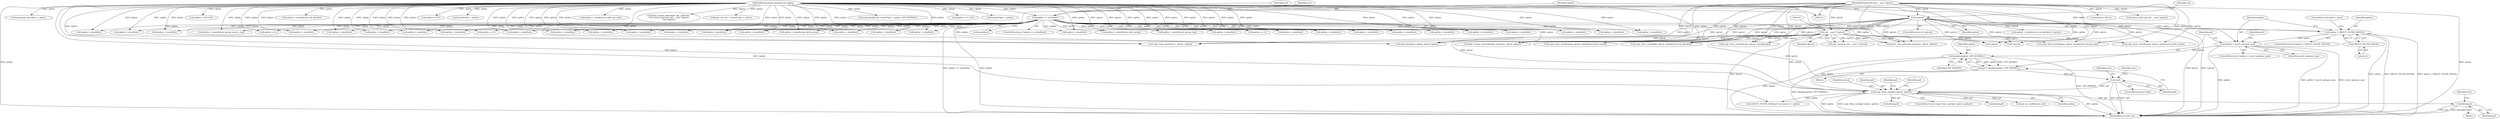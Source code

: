 digraph "0_linux_45f6fad84cc305103b28d73482b344d7f5b76f39_11@API" {
"1001742" [label="(Call,kfree(gsf))"];
"1001721" [label="(Call,copy_from_user(gsf, optval, optlen))"];
"1001708" [label="(Call,!gsf)"];
"1001702" [label="(Call,gsf = kmalloc(optlen, GFP_KERNEL))"];
"1001704" [label="(Call,kmalloc(optlen, GFP_KERNEL))"];
"1001693" [label="(Call,optlen > sysctl_optmem_max)"];
"1001687" [label="(Call,optlen < GROUP_FILTER_SIZE(0))"];
"1000152" [label="(Call,optlen >= sizeof(int))"];
"1000119" [label="(MethodParameterIn,unsigned int optlen)"];
"1001689" [label="(Call,GROUP_FILTER_SIZE(0))"];
"1000144" [label="(Call,!optval)"];
"1000118" [label="(MethodParameterIn,char __user *optval)"];
"1000160" [label="(Call,(int __user *) optval)"];
"1000723" [label="(Call,optlen < sizeof(int))"];
"1001859" [label="(Call,optlen < sizeof(int))"];
"1001897" [label="(Call,xfrm_user_policy(sk, optname, optval, optlen))"];
"1000509" [label="(Call,optlen < sizeof(int))"];
"1001057" [label="(Call,sock_kmalloc(sk, sizeof(*opt) + optlen, GFP_KERNEL))"];
"1000469" [label="(Call,optlen < sizeof(int))"];
"1001757" [label="(Call,kfree(gsf))"];
"1000449" [label="(Call,optlen < sizeof(int))"];
"1001487" [label="(Call,optlen < sizeof(struct group_req))"];
"1000829" [label="(Call,optlen > 8 * 255)"];
"1001684" [label="(Block,)"];
"1001089" [label="(Call,sizeof(*opt) + optlen)"];
"1001690" [label="(Literal,0)"];
"1001712" [label="(Identifier,retv)"];
"1000815" [label="(Call,!optval)"];
"1000158" [label="(Call,get_user(val, (int __user *) optval))"];
"1000959" [label="(Call,!optval)"];
"1001706" [label="(Identifier,GFP_KERNEL)"];
"1000948" [label="(Call,optlen == 0)"];
"1000154" [label="(Call,sizeof(int))"];
"1001723" [label="(Identifier,optval)"];
"1001497" [label="(Call,copy_from_user(&greq, optval, sizeof(struct group_req)))"];
"1000162" [label="(Identifier,optval)"];
"1001691" [label="(ControlStructure,goto e_inval;)"];
"1000153" [label="(Identifier,optlen)"];
"1000703" [label="(Call,optlen < sizeof(int))"];
"1000683" [label="(Call,optlen < sizeof(int))"];
"1000954" [label="(Call,optlen < sizeof(struct in6_pktinfo) || !optval)"];
"1001257" [label="(Call,optlen != sizeof(int))"];
"1001835" [label="(Call,optlen < sizeof(int))"];
"1001692" [label="(ControlStructure,if (optlen > sysctl_optmem_max))"];
"1001165" [label="(Call,optlen < sizeof(int))"];
"1000179" [label="(Call,ip6_mroute_setsockopt(sk, optname, optval, optlen))"];
"1001703" [label="(Identifier,gsf)"];
"1001687" [label="(Call,optlen < GROUP_FILTER_SIZE(0))"];
"1001743" [label="(Identifier,gsf)"];
"1001695" [label="(Identifier,sysctl_optmem_max)"];
"1000144" [label="(Call,!optval)"];
"1001446" [label="(Call,copy_from_user(&mreq, optval, sizeof(struct ipv6_mreq)))"];
"1001750" [label="(Call,GROUP_FILTER_SIZE(gsf->gf_numsrc) > optlen)"];
"1000569" [label="(Call,optlen < sizeof(int))"];
"1000118" [label="(MethodParameterIn,char __user *optval)"];
"1001709" [label="(Identifier,gsf)"];
"1001106" [label="(Call,msg.msg_controllen = optlen)"];
"1001704" [label="(Call,kmalloc(optlen, GFP_KERNEL))"];
"1001040" [label="(Call,optlen == 0)"];
"1000147" [label="(Identifier,val)"];
"1001721" [label="(Call,copy_from_user(gsf, optval, optlen))"];
"1001396" [label="(Call,copy_from_user(&mreq, optval, sizeof(struct ipv6_mreq)))"];
"1000159" [label="(Identifier,val)"];
"1001693" [label="(Call,optlen > sysctl_optmem_max)"];
"1001766" [label="(Call,ip6_mc_msfilter(sk, gsf))"];
"1000160" [label="(Call,(int __user *) optval)"];
"1001722" [label="(Identifier,gsf)"];
"1000589" [label="(Call,optlen < sizeof(int))"];
"1000143" [label="(ControlStructure,if (!optval))"];
"1000765" [label="(Call,optlen < sizeof(int))"];
"1001694" [label="(Identifier,optlen)"];
"1000807" [label="(Call,optlen == 0)"];
"1000529" [label="(Call,optlen < sizeof(int))"];
"1001742" [label="(Call,kfree(gsf))"];
"1001876" [label="(Call,ipv6_flowlabel_opt(sk, optval, optlen))"];
"1001724" [label="(Identifier,optlen)"];
"1000151" [label="(ControlStructure,if (optlen >= sizeof(int)))"];
"1001702" [label="(Call,gsf = kmalloc(optlen, GFP_KERNEL))"];
"1001326" [label="(Call,optlen < sizeof(int))"];
"1002065" [label="(MethodReturn,static int)"];
"1000629" [label="(Call,optlen < sizeof(int))"];
"1001049" [label="(Call,optlen > 64*1024)"];
"1001376" [label="(Call,optlen < sizeof(struct ipv6_mreq))"];
"1001726" [label="(Call,kfree(gsf))"];
"1000489" [label="(Call,optlen < sizeof(int))"];
"1001686" [label="(ControlStructure,if (optlen < GROUP_FILTER_SIZE(0)))"];
"1001705" [label="(Identifier,optlen)"];
"1002006" [label="(Call,optlen < sizeof(int))"];
"1001436" [label="(Call,optlen < sizeof(struct ipv6_mreq))"];
"1000955" [label="(Call,optlen < sizeof(struct in6_pktinfo))"];
"1001727" [label="(Identifier,gsf)"];
"1001198" [label="(Call,optlen < sizeof(int))"];
"1000609" [label="(Call,optlen < sizeof(int))"];
"1001689" [label="(Call,GROUP_FILTER_SIZE(0))"];
"1000429" [label="(Call,optlen < sizeof(int))"];
"1001745" [label="(Identifier,retv)"];
"1000549" [label="(Call,optlen < sizeof(int))"];
"1001099" [label="(Call,copy_from_user(opt+1, optval, optlen))"];
"1000963" [label="(Call,copy_from_user(&pkt, optval, sizeof(struct in6_pktinfo)))"];
"1000826" [label="(Call,optlen & 0x7)"];
"1001569" [label="(Call,copy_from_user(&greqs, optval, sizeof(greqs)))"];
"1001787" [label="(Call,optlen < sizeof(int))"];
"1000145" [label="(Identifier,optval)"];
"1001059" [label="(Call,sizeof(*opt) + optlen)"];
"1001698" [label="(Identifier,retv)"];
"1001774" [label="(Call,optlen < sizeof(int))"];
"1001230" [label="(Call,optlen < sizeof(int))"];
"1000194" [label="(Call,optlen < sizeof(int))"];
"1001563" [label="(Call,optlen < sizeof(struct group_source_req))"];
"1000649" [label="(Call,optlen < sizeof(int))"];
"1000119" [label="(MethodParameterIn,unsigned int optlen)"];
"1000810" [label="(Call,optval = NULL)"];
"1001733" [label="(Identifier,gsf)"];
"1001914" [label="(Call,optlen < sizeof(int))"];
"1001812" [label="(Call,optlen < sizeof(int))"];
"1000865" [label="(Call,(struct ipv6_opt_hdr __user *)optval)"];
"1001720" [label="(ControlStructure,if (copy_from_user(gsf, optval, optlen)))"];
"1000821" [label="(Call,optlen < sizeof(struct ipv6_opt_hdr))"];
"1001707" [label="(ControlStructure,if (!gsf))"];
"1000168" [label="(Identifier,val)"];
"1000152" [label="(Call,optlen >= sizeof(int))"];
"1001741" [label="(Block,)"];
"1001717" [label="(Identifier,retv)"];
"1001708" [label="(Call,!gsf)"];
"1000782" [label="(Call,optlen < sizeof(int))"];
"1000861" [label="(Call,ipv6_renew_options(sk, opt, optname,\n \t\t\t\t\t (struct ipv6_opt_hdr __user *)optval,\n \t\t\t\t\t optlen))"];
"1001688" [label="(Identifier,optlen)"];
"1001085" [label="(Call,opt->tot_len = sizeof(*opt) + optlen)"];
"1001742" -> "1001741"  [label="AST: "];
"1001742" -> "1001743"  [label="CFG: "];
"1001743" -> "1001742"  [label="AST: "];
"1001745" -> "1001742"  [label="CFG: "];
"1001742" -> "1002065"  [label="DDG: gsf"];
"1001742" -> "1002065"  [label="DDG: kfree(gsf)"];
"1001721" -> "1001742"  [label="DDG: gsf"];
"1001721" -> "1001720"  [label="AST: "];
"1001721" -> "1001724"  [label="CFG: "];
"1001722" -> "1001721"  [label="AST: "];
"1001723" -> "1001721"  [label="AST: "];
"1001724" -> "1001721"  [label="AST: "];
"1001727" -> "1001721"  [label="CFG: "];
"1001733" -> "1001721"  [label="CFG: "];
"1001721" -> "1002065"  [label="DDG: optlen"];
"1001721" -> "1002065"  [label="DDG: copy_from_user(gsf, optval, optlen)"];
"1001721" -> "1002065"  [label="DDG: optval"];
"1001708" -> "1001721"  [label="DDG: gsf"];
"1000144" -> "1001721"  [label="DDG: optval"];
"1000160" -> "1001721"  [label="DDG: optval"];
"1000118" -> "1001721"  [label="DDG: optval"];
"1001704" -> "1001721"  [label="DDG: optlen"];
"1000119" -> "1001721"  [label="DDG: optlen"];
"1001721" -> "1001726"  [label="DDG: gsf"];
"1001721" -> "1001750"  [label="DDG: optlen"];
"1001721" -> "1001757"  [label="DDG: gsf"];
"1001721" -> "1001766"  [label="DDG: gsf"];
"1001708" -> "1001707"  [label="AST: "];
"1001708" -> "1001709"  [label="CFG: "];
"1001709" -> "1001708"  [label="AST: "];
"1001712" -> "1001708"  [label="CFG: "];
"1001717" -> "1001708"  [label="CFG: "];
"1001708" -> "1002065"  [label="DDG: gsf"];
"1001708" -> "1002065"  [label="DDG: !gsf"];
"1001702" -> "1001708"  [label="DDG: gsf"];
"1001702" -> "1001684"  [label="AST: "];
"1001702" -> "1001704"  [label="CFG: "];
"1001703" -> "1001702"  [label="AST: "];
"1001704" -> "1001702"  [label="AST: "];
"1001709" -> "1001702"  [label="CFG: "];
"1001702" -> "1002065"  [label="DDG: kmalloc(optlen, GFP_KERNEL)"];
"1001704" -> "1001702"  [label="DDG: optlen"];
"1001704" -> "1001702"  [label="DDG: GFP_KERNEL"];
"1001704" -> "1001706"  [label="CFG: "];
"1001705" -> "1001704"  [label="AST: "];
"1001706" -> "1001704"  [label="AST: "];
"1001704" -> "1002065"  [label="DDG: optlen"];
"1001704" -> "1002065"  [label="DDG: GFP_KERNEL"];
"1001693" -> "1001704"  [label="DDG: optlen"];
"1000119" -> "1001704"  [label="DDG: optlen"];
"1001693" -> "1001692"  [label="AST: "];
"1001693" -> "1001695"  [label="CFG: "];
"1001694" -> "1001693"  [label="AST: "];
"1001695" -> "1001693"  [label="AST: "];
"1001698" -> "1001693"  [label="CFG: "];
"1001703" -> "1001693"  [label="CFG: "];
"1001693" -> "1002065"  [label="DDG: optlen > sysctl_optmem_max"];
"1001693" -> "1002065"  [label="DDG: sysctl_optmem_max"];
"1001693" -> "1002065"  [label="DDG: optlen"];
"1001687" -> "1001693"  [label="DDG: optlen"];
"1000119" -> "1001693"  [label="DDG: optlen"];
"1001687" -> "1001686"  [label="AST: "];
"1001687" -> "1001689"  [label="CFG: "];
"1001688" -> "1001687"  [label="AST: "];
"1001689" -> "1001687"  [label="AST: "];
"1001691" -> "1001687"  [label="CFG: "];
"1001694" -> "1001687"  [label="CFG: "];
"1001687" -> "1002065"  [label="DDG: optlen"];
"1001687" -> "1002065"  [label="DDG: GROUP_FILTER_SIZE(0)"];
"1001687" -> "1002065"  [label="DDG: optlen < GROUP_FILTER_SIZE(0)"];
"1000152" -> "1001687"  [label="DDG: optlen"];
"1000119" -> "1001687"  [label="DDG: optlen"];
"1001689" -> "1001687"  [label="DDG: 0"];
"1000152" -> "1000151"  [label="AST: "];
"1000152" -> "1000154"  [label="CFG: "];
"1000153" -> "1000152"  [label="AST: "];
"1000154" -> "1000152"  [label="AST: "];
"1000159" -> "1000152"  [label="CFG: "];
"1000168" -> "1000152"  [label="CFG: "];
"1000152" -> "1002065"  [label="DDG: optlen >= sizeof(int)"];
"1000152" -> "1002065"  [label="DDG: optlen"];
"1000119" -> "1000152"  [label="DDG: optlen"];
"1000152" -> "1000179"  [label="DDG: optlen"];
"1000152" -> "1000194"  [label="DDG: optlen"];
"1000152" -> "1000429"  [label="DDG: optlen"];
"1000152" -> "1000449"  [label="DDG: optlen"];
"1000152" -> "1000469"  [label="DDG: optlen"];
"1000152" -> "1000489"  [label="DDG: optlen"];
"1000152" -> "1000509"  [label="DDG: optlen"];
"1000152" -> "1000529"  [label="DDG: optlen"];
"1000152" -> "1000549"  [label="DDG: optlen"];
"1000152" -> "1000569"  [label="DDG: optlen"];
"1000152" -> "1000589"  [label="DDG: optlen"];
"1000152" -> "1000609"  [label="DDG: optlen"];
"1000152" -> "1000629"  [label="DDG: optlen"];
"1000152" -> "1000649"  [label="DDG: optlen"];
"1000152" -> "1000683"  [label="DDG: optlen"];
"1000152" -> "1000703"  [label="DDG: optlen"];
"1000152" -> "1000723"  [label="DDG: optlen"];
"1000152" -> "1000765"  [label="DDG: optlen"];
"1000152" -> "1000782"  [label="DDG: optlen"];
"1000152" -> "1000807"  [label="DDG: optlen"];
"1000152" -> "1000948"  [label="DDG: optlen"];
"1000152" -> "1001040"  [label="DDG: optlen"];
"1000152" -> "1001165"  [label="DDG: optlen"];
"1000152" -> "1001198"  [label="DDG: optlen"];
"1000152" -> "1001230"  [label="DDG: optlen"];
"1000152" -> "1001257"  [label="DDG: optlen"];
"1000152" -> "1001326"  [label="DDG: optlen"];
"1000152" -> "1001376"  [label="DDG: optlen"];
"1000152" -> "1001436"  [label="DDG: optlen"];
"1000152" -> "1001487"  [label="DDG: optlen"];
"1000152" -> "1001563"  [label="DDG: optlen"];
"1000152" -> "1001774"  [label="DDG: optlen"];
"1000152" -> "1001787"  [label="DDG: optlen"];
"1000152" -> "1001812"  [label="DDG: optlen"];
"1000152" -> "1001835"  [label="DDG: optlen"];
"1000152" -> "1001859"  [label="DDG: optlen"];
"1000152" -> "1001876"  [label="DDG: optlen"];
"1000152" -> "1001897"  [label="DDG: optlen"];
"1000152" -> "1001914"  [label="DDG: optlen"];
"1000152" -> "1002006"  [label="DDG: optlen"];
"1000119" -> "1000114"  [label="AST: "];
"1000119" -> "1002065"  [label="DDG: optlen"];
"1000119" -> "1000179"  [label="DDG: optlen"];
"1000119" -> "1000194"  [label="DDG: optlen"];
"1000119" -> "1000429"  [label="DDG: optlen"];
"1000119" -> "1000449"  [label="DDG: optlen"];
"1000119" -> "1000469"  [label="DDG: optlen"];
"1000119" -> "1000489"  [label="DDG: optlen"];
"1000119" -> "1000509"  [label="DDG: optlen"];
"1000119" -> "1000529"  [label="DDG: optlen"];
"1000119" -> "1000549"  [label="DDG: optlen"];
"1000119" -> "1000569"  [label="DDG: optlen"];
"1000119" -> "1000589"  [label="DDG: optlen"];
"1000119" -> "1000609"  [label="DDG: optlen"];
"1000119" -> "1000629"  [label="DDG: optlen"];
"1000119" -> "1000649"  [label="DDG: optlen"];
"1000119" -> "1000683"  [label="DDG: optlen"];
"1000119" -> "1000703"  [label="DDG: optlen"];
"1000119" -> "1000723"  [label="DDG: optlen"];
"1000119" -> "1000765"  [label="DDG: optlen"];
"1000119" -> "1000782"  [label="DDG: optlen"];
"1000119" -> "1000807"  [label="DDG: optlen"];
"1000119" -> "1000821"  [label="DDG: optlen"];
"1000119" -> "1000826"  [label="DDG: optlen"];
"1000119" -> "1000829"  [label="DDG: optlen"];
"1000119" -> "1000861"  [label="DDG: optlen"];
"1000119" -> "1000948"  [label="DDG: optlen"];
"1000119" -> "1000955"  [label="DDG: optlen"];
"1000119" -> "1001040"  [label="DDG: optlen"];
"1000119" -> "1001049"  [label="DDG: optlen"];
"1000119" -> "1001057"  [label="DDG: optlen"];
"1000119" -> "1001059"  [label="DDG: optlen"];
"1000119" -> "1001085"  [label="DDG: optlen"];
"1000119" -> "1001089"  [label="DDG: optlen"];
"1000119" -> "1001099"  [label="DDG: optlen"];
"1000119" -> "1001106"  [label="DDG: optlen"];
"1000119" -> "1001165"  [label="DDG: optlen"];
"1000119" -> "1001198"  [label="DDG: optlen"];
"1000119" -> "1001230"  [label="DDG: optlen"];
"1000119" -> "1001257"  [label="DDG: optlen"];
"1000119" -> "1001326"  [label="DDG: optlen"];
"1000119" -> "1001376"  [label="DDG: optlen"];
"1000119" -> "1001436"  [label="DDG: optlen"];
"1000119" -> "1001487"  [label="DDG: optlen"];
"1000119" -> "1001563"  [label="DDG: optlen"];
"1000119" -> "1001750"  [label="DDG: optlen"];
"1000119" -> "1001774"  [label="DDG: optlen"];
"1000119" -> "1001787"  [label="DDG: optlen"];
"1000119" -> "1001812"  [label="DDG: optlen"];
"1000119" -> "1001835"  [label="DDG: optlen"];
"1000119" -> "1001859"  [label="DDG: optlen"];
"1000119" -> "1001876"  [label="DDG: optlen"];
"1000119" -> "1001897"  [label="DDG: optlen"];
"1000119" -> "1001914"  [label="DDG: optlen"];
"1000119" -> "1002006"  [label="DDG: optlen"];
"1001689" -> "1001690"  [label="CFG: "];
"1001690" -> "1001689"  [label="AST: "];
"1000144" -> "1000143"  [label="AST: "];
"1000144" -> "1000145"  [label="CFG: "];
"1000145" -> "1000144"  [label="AST: "];
"1000147" -> "1000144"  [label="CFG: "];
"1000153" -> "1000144"  [label="CFG: "];
"1000144" -> "1002065"  [label="DDG: !optval"];
"1000144" -> "1002065"  [label="DDG: optval"];
"1000118" -> "1000144"  [label="DDG: optval"];
"1000144" -> "1000160"  [label="DDG: optval"];
"1000144" -> "1000179"  [label="DDG: optval"];
"1000144" -> "1000815"  [label="DDG: optval"];
"1000144" -> "1000954"  [label="DDG: !optval"];
"1000144" -> "1000959"  [label="DDG: optval"];
"1000144" -> "1000963"  [label="DDG: optval"];
"1000144" -> "1001099"  [label="DDG: optval"];
"1000144" -> "1001396"  [label="DDG: optval"];
"1000144" -> "1001446"  [label="DDG: optval"];
"1000144" -> "1001497"  [label="DDG: optval"];
"1000144" -> "1001569"  [label="DDG: optval"];
"1000144" -> "1001876"  [label="DDG: optval"];
"1000144" -> "1001897"  [label="DDG: optval"];
"1000118" -> "1000114"  [label="AST: "];
"1000118" -> "1002065"  [label="DDG: optval"];
"1000118" -> "1000160"  [label="DDG: optval"];
"1000118" -> "1000179"  [label="DDG: optval"];
"1000118" -> "1000810"  [label="DDG: optval"];
"1000118" -> "1000815"  [label="DDG: optval"];
"1000118" -> "1000865"  [label="DDG: optval"];
"1000118" -> "1000959"  [label="DDG: optval"];
"1000118" -> "1000963"  [label="DDG: optval"];
"1000118" -> "1001099"  [label="DDG: optval"];
"1000118" -> "1001396"  [label="DDG: optval"];
"1000118" -> "1001446"  [label="DDG: optval"];
"1000118" -> "1001497"  [label="DDG: optval"];
"1000118" -> "1001569"  [label="DDG: optval"];
"1000118" -> "1001876"  [label="DDG: optval"];
"1000118" -> "1001897"  [label="DDG: optval"];
"1000160" -> "1000158"  [label="AST: "];
"1000160" -> "1000162"  [label="CFG: "];
"1000161" -> "1000160"  [label="AST: "];
"1000162" -> "1000160"  [label="AST: "];
"1000158" -> "1000160"  [label="CFG: "];
"1000160" -> "1002065"  [label="DDG: optval"];
"1000160" -> "1000158"  [label="DDG: optval"];
"1000160" -> "1000179"  [label="DDG: optval"];
"1000160" -> "1000815"  [label="DDG: optval"];
"1000160" -> "1000959"  [label="DDG: optval"];
"1000160" -> "1000963"  [label="DDG: optval"];
"1000160" -> "1001099"  [label="DDG: optval"];
"1000160" -> "1001396"  [label="DDG: optval"];
"1000160" -> "1001446"  [label="DDG: optval"];
"1000160" -> "1001497"  [label="DDG: optval"];
"1000160" -> "1001569"  [label="DDG: optval"];
"1000160" -> "1001876"  [label="DDG: optval"];
"1000160" -> "1001897"  [label="DDG: optval"];
}
